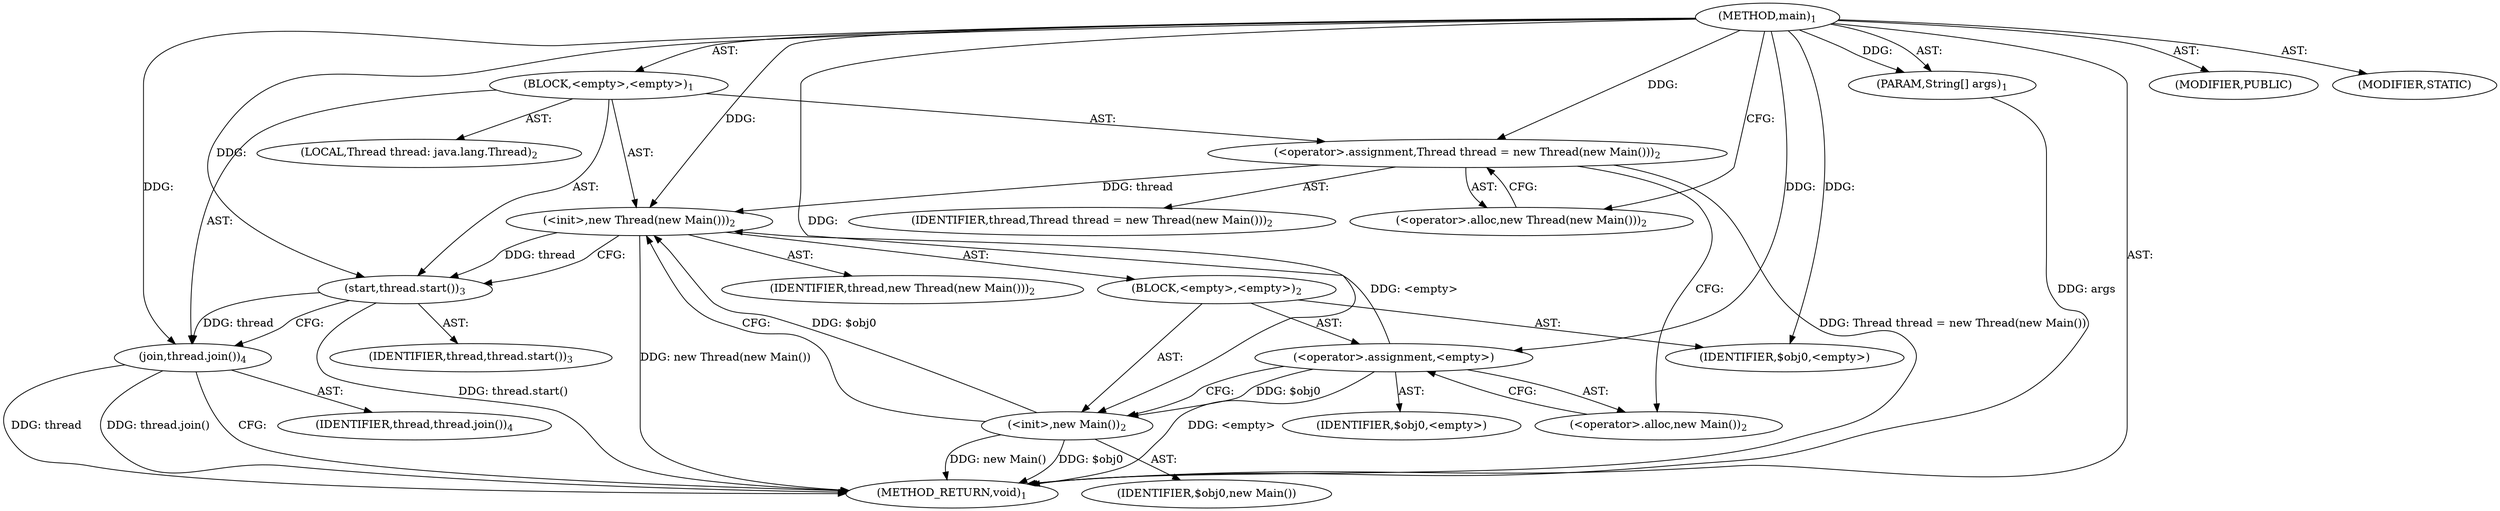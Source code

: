 digraph "main" {  
"19" [label = <(METHOD,main)<SUB>1</SUB>> ]
"20" [label = <(PARAM,String[] args)<SUB>1</SUB>> ]
"21" [label = <(BLOCK,&lt;empty&gt;,&lt;empty&gt;)<SUB>1</SUB>> ]
"4" [label = <(LOCAL,Thread thread: java.lang.Thread)<SUB>2</SUB>> ]
"22" [label = <(&lt;operator&gt;.assignment,Thread thread = new Thread(new Main()))<SUB>2</SUB>> ]
"23" [label = <(IDENTIFIER,thread,Thread thread = new Thread(new Main()))<SUB>2</SUB>> ]
"24" [label = <(&lt;operator&gt;.alloc,new Thread(new Main()))<SUB>2</SUB>> ]
"25" [label = <(&lt;init&gt;,new Thread(new Main()))<SUB>2</SUB>> ]
"3" [label = <(IDENTIFIER,thread,new Thread(new Main()))<SUB>2</SUB>> ]
"26" [label = <(BLOCK,&lt;empty&gt;,&lt;empty&gt;)<SUB>2</SUB>> ]
"27" [label = <(&lt;operator&gt;.assignment,&lt;empty&gt;)> ]
"28" [label = <(IDENTIFIER,$obj0,&lt;empty&gt;)> ]
"29" [label = <(&lt;operator&gt;.alloc,new Main())<SUB>2</SUB>> ]
"30" [label = <(&lt;init&gt;,new Main())<SUB>2</SUB>> ]
"31" [label = <(IDENTIFIER,$obj0,new Main())> ]
"32" [label = <(IDENTIFIER,$obj0,&lt;empty&gt;)> ]
"33" [label = <(start,thread.start())<SUB>3</SUB>> ]
"34" [label = <(IDENTIFIER,thread,thread.start())<SUB>3</SUB>> ]
"35" [label = <(join,thread.join())<SUB>4</SUB>> ]
"36" [label = <(IDENTIFIER,thread,thread.join())<SUB>4</SUB>> ]
"37" [label = <(MODIFIER,PUBLIC)> ]
"38" [label = <(MODIFIER,STATIC)> ]
"39" [label = <(METHOD_RETURN,void)<SUB>1</SUB>> ]
  "19" -> "20"  [ label = "AST: "] 
  "19" -> "21"  [ label = "AST: "] 
  "19" -> "37"  [ label = "AST: "] 
  "19" -> "38"  [ label = "AST: "] 
  "19" -> "39"  [ label = "AST: "] 
  "21" -> "4"  [ label = "AST: "] 
  "21" -> "22"  [ label = "AST: "] 
  "21" -> "25"  [ label = "AST: "] 
  "21" -> "33"  [ label = "AST: "] 
  "21" -> "35"  [ label = "AST: "] 
  "22" -> "23"  [ label = "AST: "] 
  "22" -> "24"  [ label = "AST: "] 
  "25" -> "3"  [ label = "AST: "] 
  "25" -> "26"  [ label = "AST: "] 
  "26" -> "27"  [ label = "AST: "] 
  "26" -> "30"  [ label = "AST: "] 
  "26" -> "32"  [ label = "AST: "] 
  "27" -> "28"  [ label = "AST: "] 
  "27" -> "29"  [ label = "AST: "] 
  "30" -> "31"  [ label = "AST: "] 
  "33" -> "34"  [ label = "AST: "] 
  "35" -> "36"  [ label = "AST: "] 
  "22" -> "29"  [ label = "CFG: "] 
  "25" -> "33"  [ label = "CFG: "] 
  "33" -> "35"  [ label = "CFG: "] 
  "35" -> "39"  [ label = "CFG: "] 
  "24" -> "22"  [ label = "CFG: "] 
  "27" -> "30"  [ label = "CFG: "] 
  "30" -> "25"  [ label = "CFG: "] 
  "29" -> "27"  [ label = "CFG: "] 
  "19" -> "24"  [ label = "CFG: "] 
  "20" -> "39"  [ label = "DDG: args"] 
  "22" -> "39"  [ label = "DDG: Thread thread = new Thread(new Main())"] 
  "27" -> "39"  [ label = "DDG: &lt;empty&gt;"] 
  "30" -> "39"  [ label = "DDG: $obj0"] 
  "30" -> "39"  [ label = "DDG: new Main()"] 
  "25" -> "39"  [ label = "DDG: new Thread(new Main())"] 
  "33" -> "39"  [ label = "DDG: thread.start()"] 
  "35" -> "39"  [ label = "DDG: thread"] 
  "35" -> "39"  [ label = "DDG: thread.join()"] 
  "19" -> "20"  [ label = "DDG: "] 
  "19" -> "22"  [ label = "DDG: "] 
  "22" -> "25"  [ label = "DDG: thread"] 
  "19" -> "25"  [ label = "DDG: "] 
  "27" -> "25"  [ label = "DDG: &lt;empty&gt;"] 
  "30" -> "25"  [ label = "DDG: $obj0"] 
  "25" -> "33"  [ label = "DDG: thread"] 
  "19" -> "33"  [ label = "DDG: "] 
  "33" -> "35"  [ label = "DDG: thread"] 
  "19" -> "35"  [ label = "DDG: "] 
  "19" -> "27"  [ label = "DDG: "] 
  "19" -> "32"  [ label = "DDG: "] 
  "27" -> "30"  [ label = "DDG: $obj0"] 
  "19" -> "30"  [ label = "DDG: "] 
}

